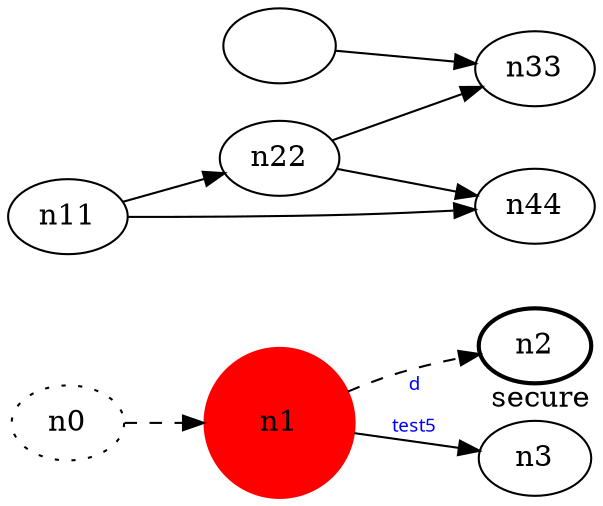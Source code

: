 digraph test5 {
	rankdir=LR;
	fontcolor=blue; /* c0; c1; c0 -- c1 */
	n0 [style=dotted, fillcolor="#123457"]; // c2; c3; c175459 -- c3
	n1 [height=1, width=1, color=red, style=filled];
	n2 [style=bold, xlabel="secure"];
	n0 -> n1 -> n2[style=dashed];
	n1 -> n3 [fontname="comic sans", label="d\n\l\G", fontcolor=blue, fontsize=9];
	n11 -> n22;
	n11  -> n33;
	n11 -> n44;
	n22 -> n33;
	n22 -> n44;
}
